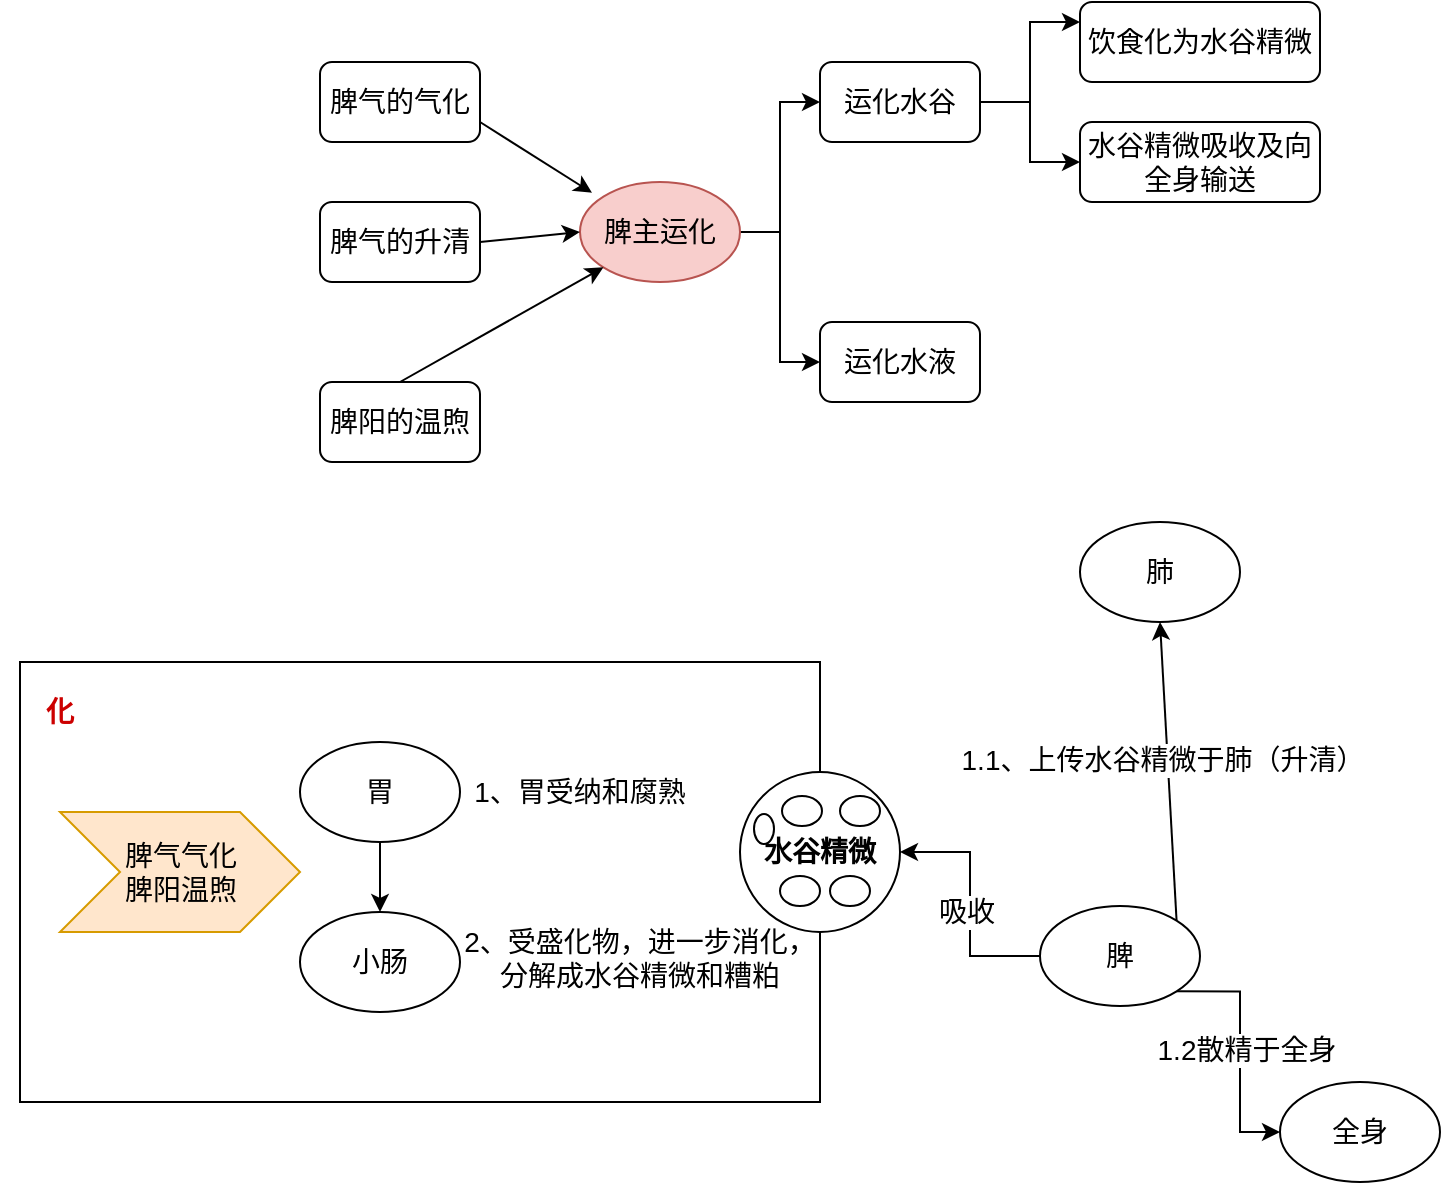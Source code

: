 <mxfile version="22.1.17" type="github">
  <diagram name="第 1 页" id="xqMwd2NSLPn6VQPM8lrx">
    <mxGraphModel dx="1050" dy="557" grid="1" gridSize="10" guides="1" tooltips="1" connect="1" arrows="1" fold="1" page="1" pageScale="1" pageWidth="827" pageHeight="1169" math="0" shadow="0">
      <root>
        <mxCell id="0" />
        <mxCell id="1" parent="0" />
        <mxCell id="-x6zuqcDCInKtSSKQxM8-63" style="edgeStyle=orthogonalEdgeStyle;rounded=0;orthogonalLoop=1;jettySize=auto;html=1;exitX=0;exitY=0.5;exitDx=0;exitDy=0;" edge="1" parent="1" source="-x6zuqcDCInKtSSKQxM8-61" target="-x6zuqcDCInKtSSKQxM8-40">
          <mxGeometry relative="1" as="geometry" />
        </mxCell>
        <mxCell id="-x6zuqcDCInKtSSKQxM8-64" value="吸收" style="edgeLabel;html=1;align=center;verticalAlign=middle;resizable=0;points=[];fontSize=14;" vertex="1" connectable="0" parent="-x6zuqcDCInKtSSKQxM8-63">
          <mxGeometry x="-0.069" y="2" relative="1" as="geometry">
            <mxPoint as="offset" />
          </mxGeometry>
        </mxCell>
        <mxCell id="-x6zuqcDCInKtSSKQxM8-71" style="edgeStyle=orthogonalEdgeStyle;rounded=0;orthogonalLoop=1;jettySize=auto;html=1;exitX=1;exitY=1;exitDx=0;exitDy=0;entryX=0;entryY=0.5;entryDx=0;entryDy=0;" edge="1" parent="1" source="-x6zuqcDCInKtSSKQxM8-61" target="-x6zuqcDCInKtSSKQxM8-70">
          <mxGeometry relative="1" as="geometry" />
        </mxCell>
        <mxCell id="-x6zuqcDCInKtSSKQxM8-72" value="1.2散精于全身" style="edgeLabel;html=1;align=center;verticalAlign=middle;resizable=0;points=[];fontSize=14;" vertex="1" connectable="0" parent="-x6zuqcDCInKtSSKQxM8-71">
          <mxGeometry x="0.002" y="3" relative="1" as="geometry">
            <mxPoint as="offset" />
          </mxGeometry>
        </mxCell>
        <mxCell id="-x6zuqcDCInKtSSKQxM8-61" value="脾" style="ellipse;whiteSpace=wrap;html=1;fontSize=14;" vertex="1" parent="1">
          <mxGeometry x="570" y="532" width="80" height="50" as="geometry" />
        </mxCell>
        <mxCell id="-x6zuqcDCInKtSSKQxM8-36" value="" style="rounded=0;whiteSpace=wrap;html=1;" vertex="1" parent="1">
          <mxGeometry x="60" y="410" width="400" height="220" as="geometry" />
        </mxCell>
        <mxCell id="-x6zuqcDCInKtSSKQxM8-31" value="脾气气化&lt;br&gt;脾阳温煦" style="html=1;shadow=0;dashed=0;align=center;verticalAlign=middle;shape=mxgraph.arrows2.arrow;dy=0;dx=30;notch=30;fillColor=#ffe6cc;strokeColor=#d79b00;fontSize=14;" vertex="1" parent="1">
          <mxGeometry x="80" y="485" width="120" height="60" as="geometry" />
        </mxCell>
        <mxCell id="-x6zuqcDCInKtSSKQxM8-12" style="edgeStyle=orthogonalEdgeStyle;rounded=0;orthogonalLoop=1;jettySize=auto;html=1;exitX=1;exitY=0.5;exitDx=0;exitDy=0;entryX=0;entryY=0.5;entryDx=0;entryDy=0;" edge="1" parent="1" source="-x6zuqcDCInKtSSKQxM8-1" target="-x6zuqcDCInKtSSKQxM8-10">
          <mxGeometry relative="1" as="geometry" />
        </mxCell>
        <mxCell id="-x6zuqcDCInKtSSKQxM8-13" style="edgeStyle=orthogonalEdgeStyle;rounded=0;orthogonalLoop=1;jettySize=auto;html=1;exitX=1;exitY=0.5;exitDx=0;exitDy=0;entryX=0;entryY=0.5;entryDx=0;entryDy=0;" edge="1" parent="1" source="-x6zuqcDCInKtSSKQxM8-1" target="-x6zuqcDCInKtSSKQxM8-11">
          <mxGeometry relative="1" as="geometry" />
        </mxCell>
        <mxCell id="-x6zuqcDCInKtSSKQxM8-1" value="脾主运化" style="ellipse;whiteSpace=wrap;html=1;fontSize=14;fillColor=#f8cecc;strokeColor=#b85450;" vertex="1" parent="1">
          <mxGeometry x="340" y="170" width="80" height="50" as="geometry" />
        </mxCell>
        <mxCell id="-x6zuqcDCInKtSSKQxM8-3" value="脾气的气化" style="rounded=1;whiteSpace=wrap;html=1;fontSize=14;" vertex="1" parent="1">
          <mxGeometry x="210" y="110" width="80" height="40" as="geometry" />
        </mxCell>
        <mxCell id="-x6zuqcDCInKtSSKQxM8-4" value="脾气的升清" style="rounded=1;whiteSpace=wrap;html=1;fontSize=14;" vertex="1" parent="1">
          <mxGeometry x="210" y="180" width="80" height="40" as="geometry" />
        </mxCell>
        <mxCell id="-x6zuqcDCInKtSSKQxM8-5" value="脾阳的温煦" style="rounded=1;whiteSpace=wrap;html=1;fontSize=14;" vertex="1" parent="1">
          <mxGeometry x="210" y="270" width="80" height="40" as="geometry" />
        </mxCell>
        <mxCell id="-x6zuqcDCInKtSSKQxM8-6" value="" style="endArrow=classic;html=1;rounded=0;entryX=0.075;entryY=0.108;entryDx=0;entryDy=0;entryPerimeter=0;exitX=1;exitY=0.75;exitDx=0;exitDy=0;" edge="1" parent="1" source="-x6zuqcDCInKtSSKQxM8-3" target="-x6zuqcDCInKtSSKQxM8-1">
          <mxGeometry width="50" height="50" relative="1" as="geometry">
            <mxPoint x="270" y="290" as="sourcePoint" />
            <mxPoint x="320" y="240" as="targetPoint" />
          </mxGeometry>
        </mxCell>
        <mxCell id="-x6zuqcDCInKtSSKQxM8-7" value="" style="endArrow=classic;html=1;rounded=0;entryX=0;entryY=0.5;entryDx=0;entryDy=0;" edge="1" parent="1" target="-x6zuqcDCInKtSSKQxM8-1">
          <mxGeometry width="50" height="50" relative="1" as="geometry">
            <mxPoint x="290" y="200" as="sourcePoint" />
            <mxPoint x="340" y="220" as="targetPoint" />
          </mxGeometry>
        </mxCell>
        <mxCell id="-x6zuqcDCInKtSSKQxM8-8" value="" style="endArrow=classic;html=1;rounded=0;entryX=0;entryY=1;entryDx=0;entryDy=0;exitX=0.5;exitY=0;exitDx=0;exitDy=0;" edge="1" parent="1" source="-x6zuqcDCInKtSSKQxM8-5" target="-x6zuqcDCInKtSSKQxM8-1">
          <mxGeometry width="50" height="50" relative="1" as="geometry">
            <mxPoint x="440" y="460" as="sourcePoint" />
            <mxPoint x="490" y="410" as="targetPoint" />
          </mxGeometry>
        </mxCell>
        <mxCell id="-x6zuqcDCInKtSSKQxM8-17" style="edgeStyle=orthogonalEdgeStyle;rounded=0;orthogonalLoop=1;jettySize=auto;html=1;exitX=1;exitY=0.5;exitDx=0;exitDy=0;entryX=0;entryY=0.25;entryDx=0;entryDy=0;" edge="1" parent="1" source="-x6zuqcDCInKtSSKQxM8-10" target="-x6zuqcDCInKtSSKQxM8-15">
          <mxGeometry relative="1" as="geometry" />
        </mxCell>
        <mxCell id="-x6zuqcDCInKtSSKQxM8-18" style="edgeStyle=orthogonalEdgeStyle;rounded=0;orthogonalLoop=1;jettySize=auto;html=1;exitX=1;exitY=0.5;exitDx=0;exitDy=0;entryX=0;entryY=0.5;entryDx=0;entryDy=0;" edge="1" parent="1" source="-x6zuqcDCInKtSSKQxM8-10" target="-x6zuqcDCInKtSSKQxM8-16">
          <mxGeometry relative="1" as="geometry" />
        </mxCell>
        <mxCell id="-x6zuqcDCInKtSSKQxM8-10" value="运化水谷" style="rounded=1;whiteSpace=wrap;html=1;fontSize=14;" vertex="1" parent="1">
          <mxGeometry x="460" y="110" width="80" height="40" as="geometry" />
        </mxCell>
        <mxCell id="-x6zuqcDCInKtSSKQxM8-11" value="运化水液" style="rounded=1;whiteSpace=wrap;html=1;fontSize=14;" vertex="1" parent="1">
          <mxGeometry x="460" y="240" width="80" height="40" as="geometry" />
        </mxCell>
        <mxCell id="-x6zuqcDCInKtSSKQxM8-15" value="饮食化为水谷精微" style="rounded=1;whiteSpace=wrap;html=1;fontSize=14;" vertex="1" parent="1">
          <mxGeometry x="590" y="80" width="120" height="40" as="geometry" />
        </mxCell>
        <mxCell id="-x6zuqcDCInKtSSKQxM8-16" value="水谷精微吸收及向全身输送" style="rounded=1;whiteSpace=wrap;html=1;fontSize=14;" vertex="1" parent="1">
          <mxGeometry x="590" y="140" width="120" height="40" as="geometry" />
        </mxCell>
        <mxCell id="-x6zuqcDCInKtSSKQxM8-21" style="edgeStyle=orthogonalEdgeStyle;rounded=0;orthogonalLoop=1;jettySize=auto;html=1;exitX=0.5;exitY=1;exitDx=0;exitDy=0;entryX=0.5;entryY=0;entryDx=0;entryDy=0;" edge="1" parent="1" source="-x6zuqcDCInKtSSKQxM8-19" target="-x6zuqcDCInKtSSKQxM8-20">
          <mxGeometry relative="1" as="geometry" />
        </mxCell>
        <mxCell id="-x6zuqcDCInKtSSKQxM8-19" value="胃" style="ellipse;whiteSpace=wrap;html=1;fontSize=14;" vertex="1" parent="1">
          <mxGeometry x="200" y="450" width="80" height="50" as="geometry" />
        </mxCell>
        <mxCell id="-x6zuqcDCInKtSSKQxM8-20" value="小肠" style="ellipse;whiteSpace=wrap;html=1;fontSize=14;" vertex="1" parent="1">
          <mxGeometry x="200" y="535" width="80" height="50" as="geometry" />
        </mxCell>
        <mxCell id="-x6zuqcDCInKtSSKQxM8-24" value="1、胃受纳和腐熟" style="text;html=1;strokeColor=none;fillColor=none;align=center;verticalAlign=middle;whiteSpace=wrap;rounded=0;fontSize=14;" vertex="1" parent="1">
          <mxGeometry x="280" y="460" width="120" height="30" as="geometry" />
        </mxCell>
        <mxCell id="-x6zuqcDCInKtSSKQxM8-25" value="2、受盛化物，进一步消化，分解成水谷精微和糟粕" style="text;html=1;strokeColor=none;fillColor=none;align=center;verticalAlign=middle;whiteSpace=wrap;rounded=0;fontSize=14;" vertex="1" parent="1">
          <mxGeometry x="280" y="545" width="180" height="25" as="geometry" />
        </mxCell>
        <mxCell id="-x6zuqcDCInKtSSKQxM8-37" value="化" style="text;html=1;strokeColor=none;fillColor=none;align=center;verticalAlign=middle;whiteSpace=wrap;rounded=0;fontSize=14;fontColor=#CC0000;fontStyle=1" vertex="1" parent="1">
          <mxGeometry x="50" y="420" width="60" height="30" as="geometry" />
        </mxCell>
        <mxCell id="-x6zuqcDCInKtSSKQxM8-40" value="&lt;font style=&quot;font-size: 14px;&quot;&gt;&lt;b&gt;水谷精微&lt;/b&gt;&lt;/font&gt;" style="ellipse;whiteSpace=wrap;html=1;aspect=fixed;" vertex="1" parent="1">
          <mxGeometry x="420" y="465" width="80" height="80" as="geometry" />
        </mxCell>
        <mxCell id="-x6zuqcDCInKtSSKQxM8-41" value="" style="ellipse;whiteSpace=wrap;html=1;" vertex="1" parent="1">
          <mxGeometry x="441" y="477" width="20" height="15" as="geometry" />
        </mxCell>
        <mxCell id="-x6zuqcDCInKtSSKQxM8-48" value="" style="ellipse;whiteSpace=wrap;html=1;" vertex="1" parent="1">
          <mxGeometry x="470" y="477" width="20" height="15" as="geometry" />
        </mxCell>
        <mxCell id="-x6zuqcDCInKtSSKQxM8-49" value="" style="ellipse;whiteSpace=wrap;html=1;" vertex="1" parent="1">
          <mxGeometry x="440" y="517" width="20" height="15" as="geometry" />
        </mxCell>
        <mxCell id="-x6zuqcDCInKtSSKQxM8-50" value="" style="ellipse;whiteSpace=wrap;html=1;" vertex="1" parent="1">
          <mxGeometry x="427" y="486" width="10" height="15" as="geometry" />
        </mxCell>
        <mxCell id="-x6zuqcDCInKtSSKQxM8-51" value="" style="ellipse;whiteSpace=wrap;html=1;" vertex="1" parent="1">
          <mxGeometry x="465" y="517" width="20" height="15" as="geometry" />
        </mxCell>
        <mxCell id="-x6zuqcDCInKtSSKQxM8-62" value="肺" style="ellipse;whiteSpace=wrap;html=1;fontSize=14;" vertex="1" parent="1">
          <mxGeometry x="590" y="340" width="80" height="50" as="geometry" />
        </mxCell>
        <mxCell id="-x6zuqcDCInKtSSKQxM8-68" value="" style="endArrow=classic;html=1;rounded=0;entryX=0.5;entryY=1;entryDx=0;entryDy=0;exitX=1;exitY=0;exitDx=0;exitDy=0;" edge="1" parent="1" source="-x6zuqcDCInKtSSKQxM8-61" target="-x6zuqcDCInKtSSKQxM8-62">
          <mxGeometry width="50" height="50" relative="1" as="geometry">
            <mxPoint x="630" y="540" as="sourcePoint" />
            <mxPoint x="680" y="490" as="targetPoint" />
          </mxGeometry>
        </mxCell>
        <mxCell id="-x6zuqcDCInKtSSKQxM8-69" value="1.1、上传水谷精微于肺（升清）" style="edgeLabel;html=1;align=center;verticalAlign=middle;resizable=0;points=[];fontSize=14;" vertex="1" connectable="0" parent="-x6zuqcDCInKtSSKQxM8-68">
          <mxGeometry x="0.083" y="3" relative="1" as="geometry">
            <mxPoint as="offset" />
          </mxGeometry>
        </mxCell>
        <mxCell id="-x6zuqcDCInKtSSKQxM8-70" value="全身" style="ellipse;whiteSpace=wrap;html=1;fontSize=14;" vertex="1" parent="1">
          <mxGeometry x="690" y="620" width="80" height="50" as="geometry" />
        </mxCell>
      </root>
    </mxGraphModel>
  </diagram>
</mxfile>
